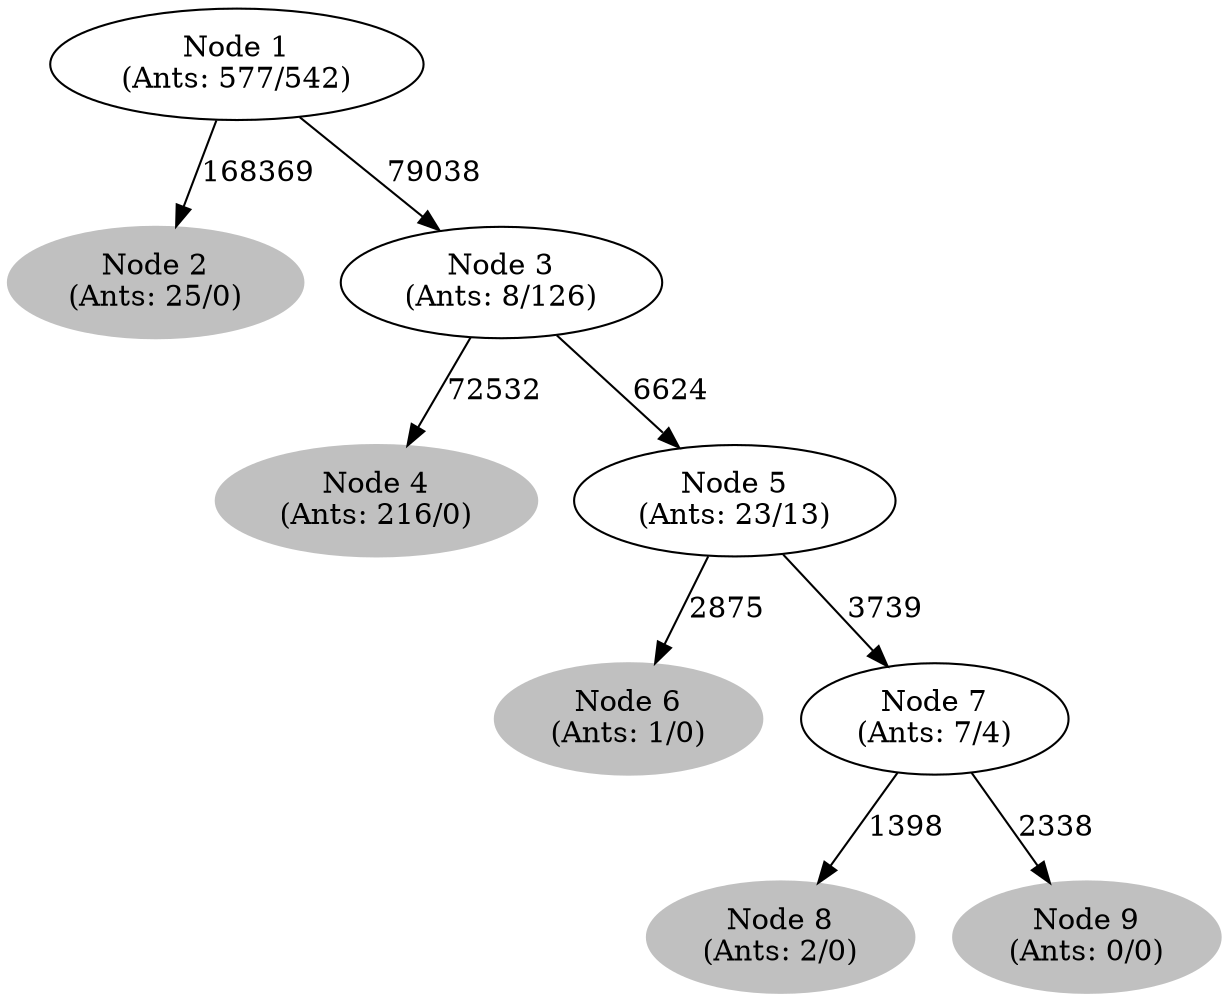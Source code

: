 digraph G {
	
	 "Node 2\n(Ants: 25/0)" [style=filled,color="gray"];
	"Node 1\n(Ants: 577/542)" -> "Node 2\n(Ants: 25/0)" [label=168369];
	 "Node 1\n(Ants: 577/542)" -> "Node 3\n(Ants: 8/126)" [label=79038];
	 "Node 4\n(Ants: 216/0)" [style=filled,color="gray"];
	"Node 3\n(Ants: 8/126)" -> "Node 4\n(Ants: 216/0)" [label=72532];
	 "Node 3\n(Ants: 8/126)" -> "Node 5\n(Ants: 23/13)" [label=6624];
	 "Node 6\n(Ants: 1/0)" [style=filled,color="gray"];
	"Node 5\n(Ants: 23/13)" -> "Node 6\n(Ants: 1/0)" [label=2875];
	 "Node 5\n(Ants: 23/13)" -> "Node 7\n(Ants: 7/4)" [label=3739];
	 "Node 8\n(Ants: 2/0)" [style=filled,color="gray"];
	"Node 7\n(Ants: 7/4)" -> "Node 8\n(Ants: 2/0)" [label=1398];
	 "Node 9\n(Ants: 0/0)" [style=filled,color="gray"];
	"Node 7\n(Ants: 7/4)" -> "Node 9\n(Ants: 0/0)" [label=2338];
	 
}
